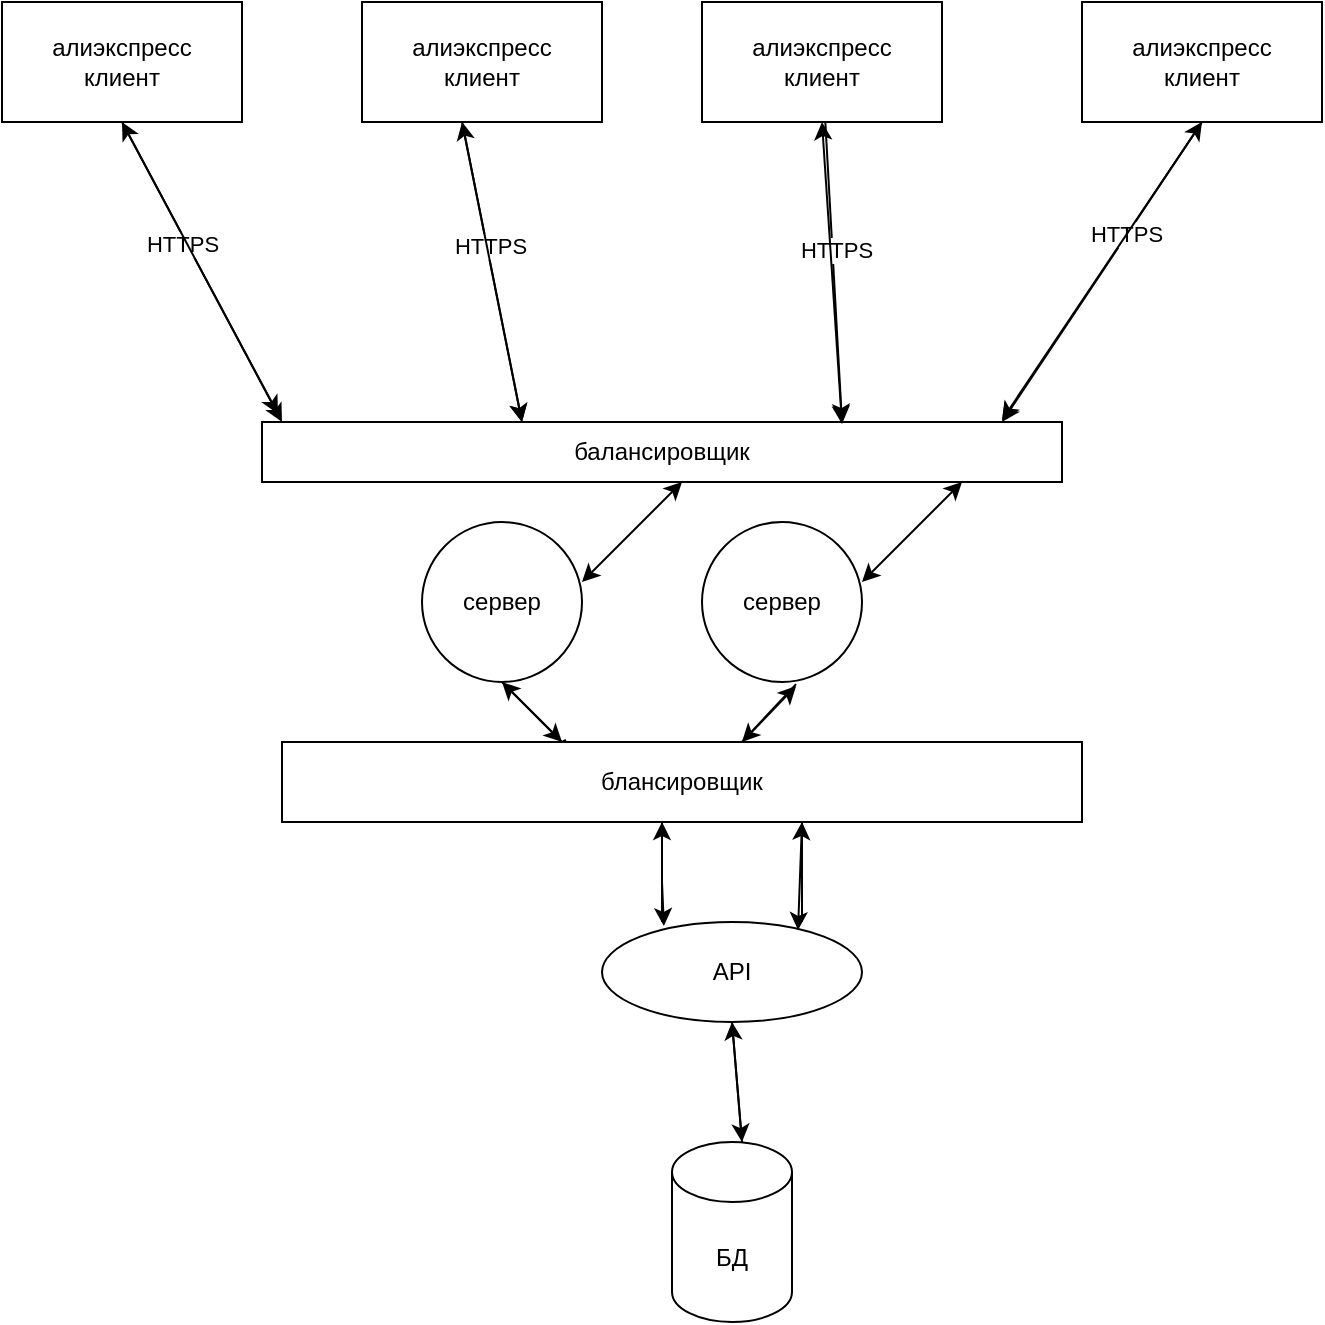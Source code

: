 <mxfile version="16.5.1" type="device"><diagram id="grZHEWyEZjt0ZYIurWZD" name="Page-1"><mxGraphModel dx="868" dy="553" grid="1" gridSize="10" guides="1" tooltips="1" connect="1" arrows="1" fold="1" page="1" pageScale="1" pageWidth="827" pageHeight="1169" math="0" shadow="0"><root><mxCell id="0"/><mxCell id="1" parent="0"/><mxCell id="FQHqrt-AikxT-KrDcSKz-19" value="&lt;font style=&quot;vertical-align: inherit&quot;&gt;&lt;font style=&quot;vertical-align: inherit&quot;&gt;&lt;font style=&quot;vertical-align: inherit&quot;&gt;&lt;font style=&quot;vertical-align: inherit&quot;&gt;&lt;font style=&quot;vertical-align: inherit&quot;&gt;&lt;font style=&quot;vertical-align: inherit&quot;&gt;алиэкспресс&lt;br&gt;клиент&lt;br&gt;&lt;/font&gt;&lt;/font&gt;&lt;/font&gt;&lt;/font&gt;&lt;/font&gt;&lt;/font&gt;" style="rounded=0;whiteSpace=wrap;html=1;" parent="1" vertex="1"><mxGeometry x="190" y="430" width="120" height="60" as="geometry"/></mxCell><mxCell id="FQHqrt-AikxT-KrDcSKz-20" value="&lt;font style=&quot;vertical-align: inherit&quot;&gt;&lt;font style=&quot;vertical-align: inherit&quot;&gt;&lt;font style=&quot;vertical-align: inherit&quot;&gt;&lt;font style=&quot;vertical-align: inherit&quot;&gt;&lt;font style=&quot;vertical-align: inherit&quot;&gt;&lt;font style=&quot;vertical-align: inherit&quot;&gt;алиэкспресс&lt;br&gt;клиент&lt;br&gt;&lt;/font&gt;&lt;/font&gt;&lt;/font&gt;&lt;/font&gt;&lt;/font&gt;&lt;/font&gt;" style="rounded=0;whiteSpace=wrap;html=1;" parent="1" vertex="1"><mxGeometry x="10" y="430" width="120" height="60" as="geometry"/></mxCell><mxCell id="FQHqrt-AikxT-KrDcSKz-21" value="&lt;font style=&quot;vertical-align: inherit&quot;&gt;&lt;font style=&quot;vertical-align: inherit&quot;&gt;&lt;font style=&quot;vertical-align: inherit&quot;&gt;&lt;font style=&quot;vertical-align: inherit&quot;&gt;алиэкспресс&lt;br&gt;клиент&lt;br&gt;&lt;/font&gt;&lt;/font&gt;&lt;/font&gt;&lt;/font&gt;" style="rounded=0;whiteSpace=wrap;html=1;" parent="1" vertex="1"><mxGeometry x="550" y="430" width="120" height="60" as="geometry"/></mxCell><mxCell id="FQHqrt-AikxT-KrDcSKz-22" value="&lt;font style=&quot;vertical-align: inherit&quot;&gt;&lt;font style=&quot;vertical-align: inherit&quot;&gt;&lt;font style=&quot;vertical-align: inherit&quot;&gt;&lt;font style=&quot;vertical-align: inherit&quot;&gt;алиэкспресс&lt;br&gt;клиент&lt;br&gt;&lt;/font&gt;&lt;/font&gt;&lt;/font&gt;&lt;/font&gt;" style="rounded=0;whiteSpace=wrap;html=1;" parent="1" vertex="1"><mxGeometry x="360" y="430" width="120" height="60" as="geometry"/></mxCell><mxCell id="FQHqrt-AikxT-KrDcSKz-25" value="" style="endArrow=classic;html=1;rounded=0;exitX=0.5;exitY=1;exitDx=0;exitDy=0;" parent="1" source="FQHqrt-AikxT-KrDcSKz-20" edge="1"><mxGeometry width="50" height="50" relative="1" as="geometry"><mxPoint x="290" y="630" as="sourcePoint"/><mxPoint x="150" y="640" as="targetPoint"/></mxGeometry></mxCell><mxCell id="1WQlBhpJE0yrxYHb-G0z-3" value="&lt;font style=&quot;vertical-align: inherit&quot;&gt;&lt;font style=&quot;vertical-align: inherit&quot;&gt;HTTPS&lt;/font&gt;&lt;/font&gt;" style="edgeLabel;html=1;align=center;verticalAlign=middle;resizable=0;points=[];" parent="FQHqrt-AikxT-KrDcSKz-25" vertex="1" connectable="0"><mxGeometry x="-0.201" y="-2" relative="1" as="geometry"><mxPoint as="offset"/></mxGeometry></mxCell><mxCell id="FQHqrt-AikxT-KrDcSKz-28" value="" style="endArrow=classic;html=1;rounded=0;exitX=0.417;exitY=1;exitDx=0;exitDy=0;exitPerimeter=0;" parent="1" source="FQHqrt-AikxT-KrDcSKz-19" edge="1"><mxGeometry width="50" height="50" relative="1" as="geometry"><mxPoint x="380" y="670" as="sourcePoint"/><mxPoint x="270" y="640" as="targetPoint"/></mxGeometry></mxCell><mxCell id="1WQlBhpJE0yrxYHb-G0z-5" value="&lt;font style=&quot;vertical-align: inherit&quot;&gt;&lt;font style=&quot;vertical-align: inherit&quot;&gt;HTTPS&lt;/font&gt;&lt;/font&gt;" style="edgeLabel;html=1;align=center;verticalAlign=middle;resizable=0;points=[];" parent="FQHqrt-AikxT-KrDcSKz-28" vertex="1" connectable="0"><mxGeometry x="-0.157" y="1" relative="1" as="geometry"><mxPoint y="-1" as="offset"/></mxGeometry></mxCell><mxCell id="FQHqrt-AikxT-KrDcSKz-29" value="" style="endArrow=classic;html=1;rounded=0;" parent="1" source="FQHqrt-AikxT-KrDcSKz-22" edge="1"><mxGeometry width="50" height="50" relative="1" as="geometry"><mxPoint x="380" y="670" as="sourcePoint"/><mxPoint x="430" y="640" as="targetPoint"/></mxGeometry></mxCell><mxCell id="1WQlBhpJE0yrxYHb-G0z-6" value="&lt;font style=&quot;vertical-align: inherit&quot;&gt;&lt;font style=&quot;vertical-align: inherit&quot;&gt;HTTPS&lt;/font&gt;&lt;/font&gt;" style="edgeLabel;html=1;align=center;verticalAlign=middle;resizable=0;points=[];" parent="FQHqrt-AikxT-KrDcSKz-29" vertex="1" connectable="0"><mxGeometry x="-0.152" y="2" relative="1" as="geometry"><mxPoint as="offset"/></mxGeometry></mxCell><mxCell id="FQHqrt-AikxT-KrDcSKz-31" value="" style="endArrow=classic;html=1;rounded=0;exitX=0.5;exitY=1;exitDx=0;exitDy=0;" parent="1" source="FQHqrt-AikxT-KrDcSKz-21" edge="1"><mxGeometry width="50" height="50" relative="1" as="geometry"><mxPoint x="380" y="670" as="sourcePoint"/><mxPoint x="510" y="640" as="targetPoint"/></mxGeometry></mxCell><mxCell id="1WQlBhpJE0yrxYHb-G0z-7" value="&lt;font style=&quot;vertical-align: inherit&quot;&gt;&lt;font style=&quot;vertical-align: inherit&quot;&gt;HTTPS&lt;/font&gt;&lt;/font&gt;" style="edgeLabel;html=1;align=center;verticalAlign=middle;resizable=0;points=[];" parent="FQHqrt-AikxT-KrDcSKz-31" vertex="1" connectable="0"><mxGeometry x="-0.252" y="-1" relative="1" as="geometry"><mxPoint as="offset"/></mxGeometry></mxCell><mxCell id="1WQlBhpJE0yrxYHb-G0z-8" value="&lt;font style=&quot;vertical-align: inherit&quot;&gt;&lt;font style=&quot;vertical-align: inherit&quot;&gt;&lt;font style=&quot;vertical-align: inherit&quot;&gt;&lt;font style=&quot;vertical-align: inherit&quot;&gt;&lt;font style=&quot;vertical-align: inherit&quot;&gt;&lt;font style=&quot;vertical-align: inherit&quot;&gt;&lt;font style=&quot;vertical-align: inherit&quot;&gt;&lt;font style=&quot;vertical-align: inherit&quot;&gt;балансировщик&lt;/font&gt;&lt;/font&gt;&lt;/font&gt;&lt;/font&gt;&lt;/font&gt;&lt;/font&gt;&lt;/font&gt;&lt;/font&gt;" style="rounded=0;whiteSpace=wrap;html=1;" parent="1" vertex="1"><mxGeometry x="140" y="640" width="400" height="30" as="geometry"/></mxCell><mxCell id="1WQlBhpJE0yrxYHb-G0z-10" value="&lt;font style=&quot;vertical-align: inherit&quot;&gt;&lt;font style=&quot;vertical-align: inherit&quot;&gt;сервер&lt;/font&gt;&lt;/font&gt;" style="ellipse;whiteSpace=wrap;html=1;aspect=fixed;" parent="1" vertex="1"><mxGeometry x="220" y="690" width="80" height="80" as="geometry"/></mxCell><mxCell id="1WQlBhpJE0yrxYHb-G0z-11" value="&lt;font style=&quot;vertical-align: inherit&quot;&gt;&lt;font style=&quot;vertical-align: inherit&quot;&gt;сервер&lt;/font&gt;&lt;/font&gt;" style="ellipse;whiteSpace=wrap;html=1;aspect=fixed;" parent="1" vertex="1"><mxGeometry x="360" y="690" width="80" height="80" as="geometry"/></mxCell><mxCell id="1WQlBhpJE0yrxYHb-G0z-12" value="" style="endArrow=classic;startArrow=classic;html=1;rounded=0;" parent="1" edge="1"><mxGeometry width="50" height="50" relative="1" as="geometry"><mxPoint x="300" y="720" as="sourcePoint"/><mxPoint x="350" y="670" as="targetPoint"/></mxGeometry></mxCell><mxCell id="1WQlBhpJE0yrxYHb-G0z-13" value="" style="endArrow=classic;startArrow=classic;html=1;rounded=0;" parent="1" edge="1"><mxGeometry width="50" height="50" relative="1" as="geometry"><mxPoint x="440" y="720" as="sourcePoint"/><mxPoint x="490" y="670" as="targetPoint"/></mxGeometry></mxCell><mxCell id="1WQlBhpJE0yrxYHb-G0z-14" value="&lt;font style=&quot;vertical-align: inherit&quot;&gt;&lt;font style=&quot;vertical-align: inherit&quot;&gt;блансировщик&lt;/font&gt;&lt;/font&gt;" style="rounded=0;whiteSpace=wrap;html=1;" parent="1" vertex="1"><mxGeometry x="150" y="800" width="400" height="40" as="geometry"/></mxCell><mxCell id="1WQlBhpJE0yrxYHb-G0z-15" value="" style="endArrow=none;html=1;rounded=0;entryX=0.5;entryY=1;entryDx=0;entryDy=0;exitX=0.355;exitY=-0.025;exitDx=0;exitDy=0;exitPerimeter=0;" parent="1" source="1WQlBhpJE0yrxYHb-G0z-14" target="1WQlBhpJE0yrxYHb-G0z-10" edge="1"><mxGeometry width="50" height="50" relative="1" as="geometry"><mxPoint x="390" y="780" as="sourcePoint"/><mxPoint x="280" y="780" as="targetPoint"/><Array as="points"><mxPoint x="290" y="800"/></Array></mxGeometry></mxCell><mxCell id="1WQlBhpJE0yrxYHb-G0z-16" value="" style="endArrow=none;html=1;rounded=0;entryX=0.588;entryY=1.013;entryDx=0;entryDy=0;entryPerimeter=0;exitX=0.575;exitY=0;exitDx=0;exitDy=0;exitPerimeter=0;" parent="1" source="1WQlBhpJE0yrxYHb-G0z-14" target="1WQlBhpJE0yrxYHb-G0z-11" edge="1"><mxGeometry width="50" height="50" relative="1" as="geometry"><mxPoint x="390" y="780" as="sourcePoint"/><mxPoint x="440" y="730" as="targetPoint"/></mxGeometry></mxCell><mxCell id="1WQlBhpJE0yrxYHb-G0z-18" value="" style="endArrow=none;html=1;rounded=0;entryX=0.65;entryY=1;entryDx=0;entryDy=0;entryPerimeter=0;" parent="1" target="1WQlBhpJE0yrxYHb-G0z-14" edge="1"><mxGeometry width="50" height="50" relative="1" as="geometry"><mxPoint x="410" y="890" as="sourcePoint"/><mxPoint x="414" y="850" as="targetPoint"/></mxGeometry></mxCell><mxCell id="1WQlBhpJE0yrxYHb-G0z-19" value="" style="endArrow=none;html=1;rounded=0;exitX=0.5;exitY=1;exitDx=0;exitDy=0;" parent="1" source="1WQlBhpJE0yrxYHb-G0z-21" edge="1"><mxGeometry width="50" height="50" relative="1" as="geometry"><mxPoint x="380" y="980" as="sourcePoint"/><mxPoint x="380" y="1000" as="targetPoint"/></mxGeometry></mxCell><mxCell id="1WQlBhpJE0yrxYHb-G0z-20" value="" style="endArrow=none;html=1;rounded=0;" parent="1" edge="1"><mxGeometry width="50" height="50" relative="1" as="geometry"><mxPoint x="340" y="890" as="sourcePoint"/><mxPoint x="340" y="840" as="targetPoint"/></mxGeometry></mxCell><mxCell id="1WQlBhpJE0yrxYHb-G0z-21" value="&lt;font style=&quot;vertical-align: inherit&quot;&gt;&lt;font style=&quot;vertical-align: inherit&quot;&gt;АPI&lt;/font&gt;&lt;/font&gt;" style="ellipse;whiteSpace=wrap;html=1;" parent="1" vertex="1"><mxGeometry x="310" y="890" width="130" height="50" as="geometry"/></mxCell><mxCell id="1WQlBhpJE0yrxYHb-G0z-22" value="&lt;font style=&quot;vertical-align: inherit&quot;&gt;&lt;font style=&quot;vertical-align: inherit&quot;&gt;БД&lt;/font&gt;&lt;/font&gt;" style="shape=cylinder3;whiteSpace=wrap;html=1;boundedLbl=1;backgroundOutline=1;size=15;" parent="1" vertex="1"><mxGeometry x="345" y="1000" width="60" height="90" as="geometry"/></mxCell><mxCell id="1WQlBhpJE0yrxYHb-G0z-23" value="" style="endArrow=classic;startArrow=classic;html=1;rounded=0;exitX=0.5;exitY=1;exitDx=0;exitDy=0;" parent="1" source="1WQlBhpJE0yrxYHb-G0z-21" edge="1"><mxGeometry width="50" height="50" relative="1" as="geometry"><mxPoint x="390" y="880" as="sourcePoint"/><mxPoint x="380" y="1000" as="targetPoint"/><Array as="points"><mxPoint x="380" y="1000"/></Array></mxGeometry></mxCell><mxCell id="1WQlBhpJE0yrxYHb-G0z-24" value="" style="endArrow=classic;startArrow=classic;html=1;rounded=0;exitX=0.238;exitY=0.04;exitDx=0;exitDy=0;exitPerimeter=0;" parent="1" source="1WQlBhpJE0yrxYHb-G0z-21" edge="1"><mxGeometry width="50" height="50" relative="1" as="geometry"><mxPoint x="390" y="880" as="sourcePoint"/><mxPoint x="340" y="840" as="targetPoint"/><Array as="points"><mxPoint x="340" y="870"/></Array></mxGeometry></mxCell><mxCell id="1WQlBhpJE0yrxYHb-G0z-25" value="" style="endArrow=classic;startArrow=classic;html=1;rounded=0;exitX=0.754;exitY=0.08;exitDx=0;exitDy=0;exitPerimeter=0;" parent="1" source="1WQlBhpJE0yrxYHb-G0z-21" edge="1"><mxGeometry width="50" height="50" relative="1" as="geometry"><mxPoint x="390" y="880" as="sourcePoint"/><mxPoint x="410" y="840" as="targetPoint"/></mxGeometry></mxCell><mxCell id="1WQlBhpJE0yrxYHb-G0z-26" value="" style="endArrow=classic;startArrow=classic;html=1;rounded=0;" parent="1" edge="1"><mxGeometry width="50" height="50" relative="1" as="geometry"><mxPoint x="290" y="800" as="sourcePoint"/><mxPoint x="260" y="770" as="targetPoint"/></mxGeometry></mxCell><mxCell id="1WQlBhpJE0yrxYHb-G0z-27" value="" style="endArrow=classic;startArrow=classic;html=1;rounded=0;entryX=0.588;entryY=1.025;entryDx=0;entryDy=0;entryPerimeter=0;exitX=0.575;exitY=0;exitDx=0;exitDy=0;exitPerimeter=0;" parent="1" source="1WQlBhpJE0yrxYHb-G0z-14" target="1WQlBhpJE0yrxYHb-G0z-11" edge="1"><mxGeometry width="50" height="50" relative="1" as="geometry"><mxPoint x="390" y="880" as="sourcePoint"/><mxPoint x="440" y="830" as="targetPoint"/></mxGeometry></mxCell><mxCell id="1WQlBhpJE0yrxYHb-G0z-29" value="" style="endArrow=classic;startArrow=classic;html=1;rounded=0;exitX=0.02;exitY=-0.133;exitDx=0;exitDy=0;exitPerimeter=0;entryX=0.5;entryY=1;entryDx=0;entryDy=0;" parent="1" source="1WQlBhpJE0yrxYHb-G0z-8" target="FQHqrt-AikxT-KrDcSKz-20" edge="1"><mxGeometry width="50" height="50" relative="1" as="geometry"><mxPoint x="390" y="680" as="sourcePoint"/><mxPoint x="440" y="630" as="targetPoint"/></mxGeometry></mxCell><mxCell id="1WQlBhpJE0yrxYHb-G0z-32" value="" style="endArrow=classic;startArrow=classic;html=1;rounded=0;entryX=0.325;entryY=0;entryDx=0;entryDy=0;entryPerimeter=0;exitX=0.417;exitY=1;exitDx=0;exitDy=0;exitPerimeter=0;" parent="1" source="FQHqrt-AikxT-KrDcSKz-19" target="1WQlBhpJE0yrxYHb-G0z-8" edge="1"><mxGeometry width="50" height="50" relative="1" as="geometry"><mxPoint x="390" y="680" as="sourcePoint"/><mxPoint x="440" y="630" as="targetPoint"/></mxGeometry></mxCell><mxCell id="1WQlBhpJE0yrxYHb-G0z-33" value="" style="endArrow=classic;startArrow=classic;html=1;rounded=0;entryX=0.5;entryY=1;entryDx=0;entryDy=0;exitX=0.925;exitY=-0.033;exitDx=0;exitDy=0;exitPerimeter=0;" parent="1" source="1WQlBhpJE0yrxYHb-G0z-8" target="FQHqrt-AikxT-KrDcSKz-21" edge="1"><mxGeometry width="50" height="50" relative="1" as="geometry"><mxPoint x="390" y="680" as="sourcePoint"/><mxPoint x="440" y="630" as="targetPoint"/></mxGeometry></mxCell><mxCell id="1WQlBhpJE0yrxYHb-G0z-34" value="" style="endArrow=classic;startArrow=classic;html=1;rounded=0;entryX=0.5;entryY=1;entryDx=0;entryDy=0;exitX=0.725;exitY=0.033;exitDx=0;exitDy=0;exitPerimeter=0;" parent="1" source="1WQlBhpJE0yrxYHb-G0z-8" target="FQHqrt-AikxT-KrDcSKz-22" edge="1"><mxGeometry width="50" height="50" relative="1" as="geometry"><mxPoint x="430" y="630" as="sourcePoint"/><mxPoint x="440" y="630" as="targetPoint"/></mxGeometry></mxCell></root></mxGraphModel></diagram></mxfile>